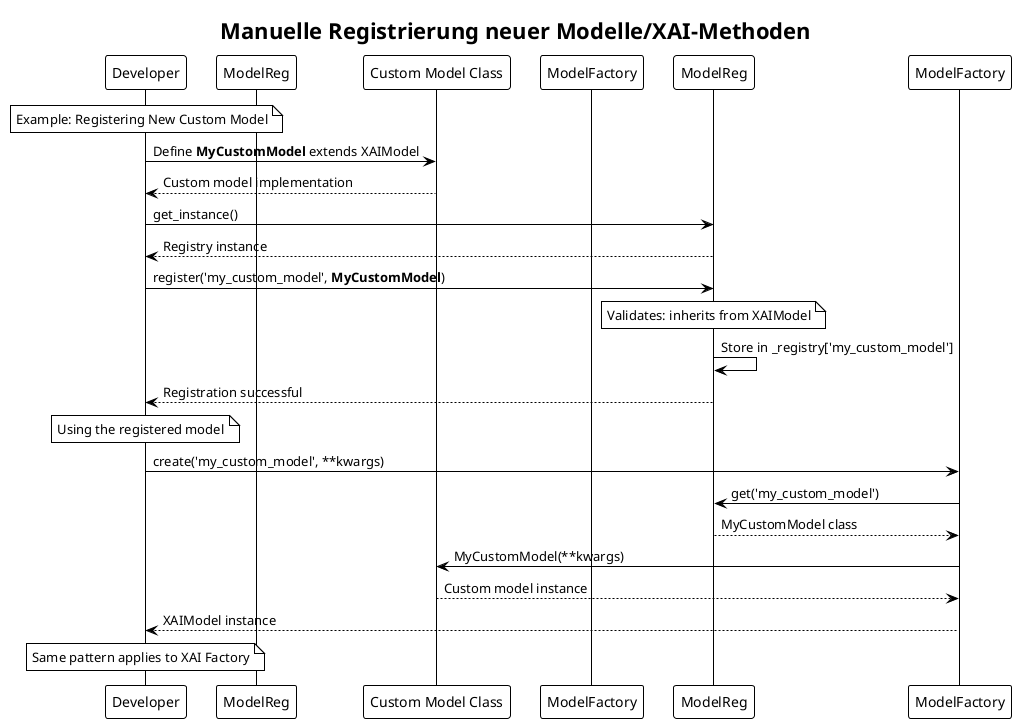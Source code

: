 @startuml manual_registration
!theme plain
title Manuelle Registrierung neuer Modelle/XAI-Methoden

participant Developer
participant ModelReg as ModelRegistry
participant CustomModel as "Custom Model Class"
participant ModelFactory as XAIModelFactory

note over Developer
Example: Registering New Custom Model
end note

Developer -> CustomModel: Define **MyCustomModel** extends XAIModel
CustomModel --> Developer: Custom model implementation

Developer -> ModelReg: get_instance()
ModelReg --> Developer: Registry instance

Developer -> ModelReg: register('my_custom_model', **MyCustomModel**)
note over ModelReg
Validates: inherits from XAIModel
end note
ModelReg -> ModelReg: Store in _registry['my_custom_model']
ModelReg --> Developer: Registration successful

note over Developer
Using the registered model
end note

Developer -> ModelFactory: create('my_custom_model', **kwargs)
ModelFactory -> ModelReg: get('my_custom_model')
ModelReg --> ModelFactory: MyCustomModel class
ModelFactory -> CustomModel: MyCustomModel(**kwargs)
CustomModel --> ModelFactory: Custom model instance
ModelFactory --> Developer: XAIModel instance

note over Developer
Same pattern applies to XAI Factory
end note

@enduml